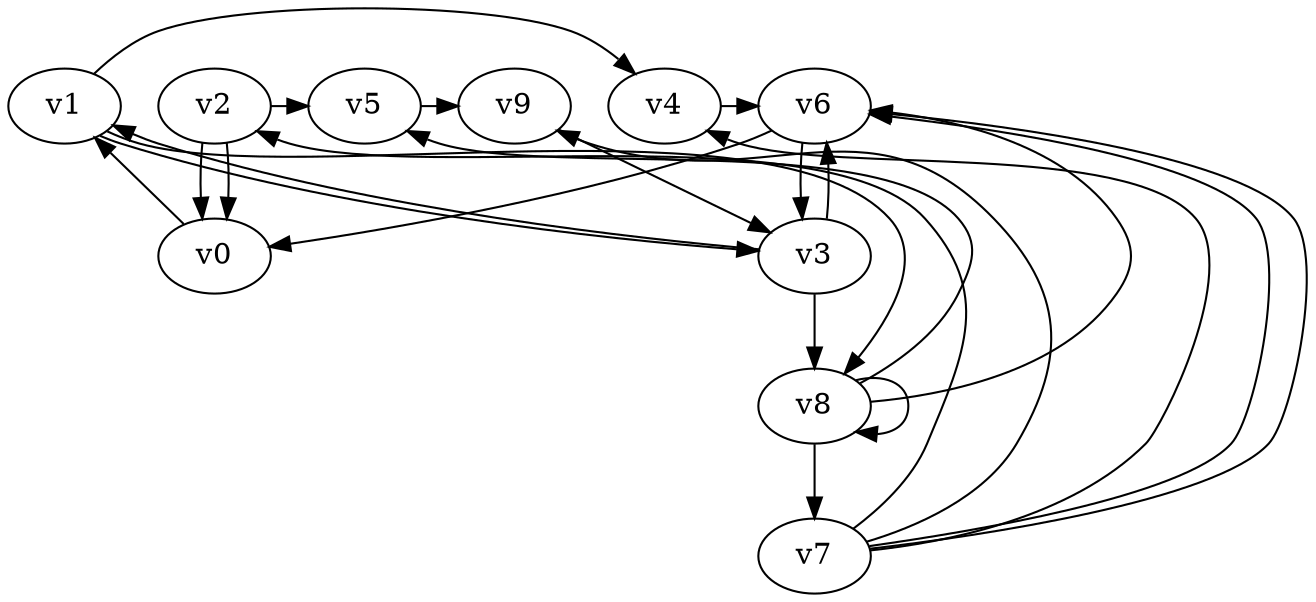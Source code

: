 // Benchmark game 6 - 10 vertices
digraph G {
    v0 [name="v0", player=0];
    v1 [name="v1", player=1];
    v2 [name="v2", player=0];
    v3 [name="v3", player=1];
    v4 [name="v4", player=0];
    v5 [name="v5", player=1, target=1];
    v6 [name="v6", player=0];
    v7 [name="v7", player=0];
    v8 [name="v8", player=1];
    v9 [name="v9", player=1];

    v0 -> v1 [constraint="time >= 5"];
    v1 -> v8 [constraint="time == 13"];
    v2 -> v5 [constraint="time == 9"];
    v3 -> v8;
    v4 -> v6 [constraint="time % 5 == 1"];
    v5 -> v9 [constraint="time % 5 == 4"];
    v6 -> v0 [constraint="time == 6"];
    v7 -> v6 [constraint="time >= 10"];
    v8 -> v5 [constraint="time == 14"];
    v9 -> v3 [constraint="time % 3 == 2"];
    v1 -> v4 [constraint="time % 6 == 2"];
    v1 -> v3 [constraint="time % 3 == 0"];
    v2 -> v0;
    v7 -> v9 [constraint="time >= 2"];
    v7 -> v6 [constraint="time <= 23"];
    v3 -> v6 [constraint="time == 7"];
    v2 -> v0 [constraint="time <= 8"];
    v6 -> v3;
    v8 -> v7;
    v3 -> v1 [constraint="time == 14"];
    v8 -> v8 [constraint="time % 5 == 4"];
    v8 -> v6 [constraint="time >= 9"];
    v7 -> v2 [constraint="time >= 8"];
    v7 -> v4 [constraint="time >= 14"];
}

